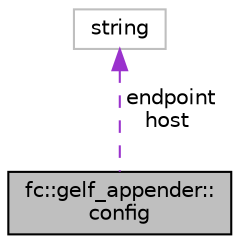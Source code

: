 digraph "fc::gelf_appender::config"
{
  edge [fontname="Helvetica",fontsize="10",labelfontname="Helvetica",labelfontsize="10"];
  node [fontname="Helvetica",fontsize="10",shape=record];
  Node1 [label="fc::gelf_appender::\lconfig",height=0.2,width=0.4,color="black", fillcolor="grey75", style="filled", fontcolor="black"];
  Node2 -> Node1 [dir="back",color="darkorchid3",fontsize="10",style="dashed",label=" endpoint\nhost" ,fontname="Helvetica"];
  Node2 [label="string",height=0.2,width=0.4,color="grey75", fillcolor="white", style="filled"];
}
